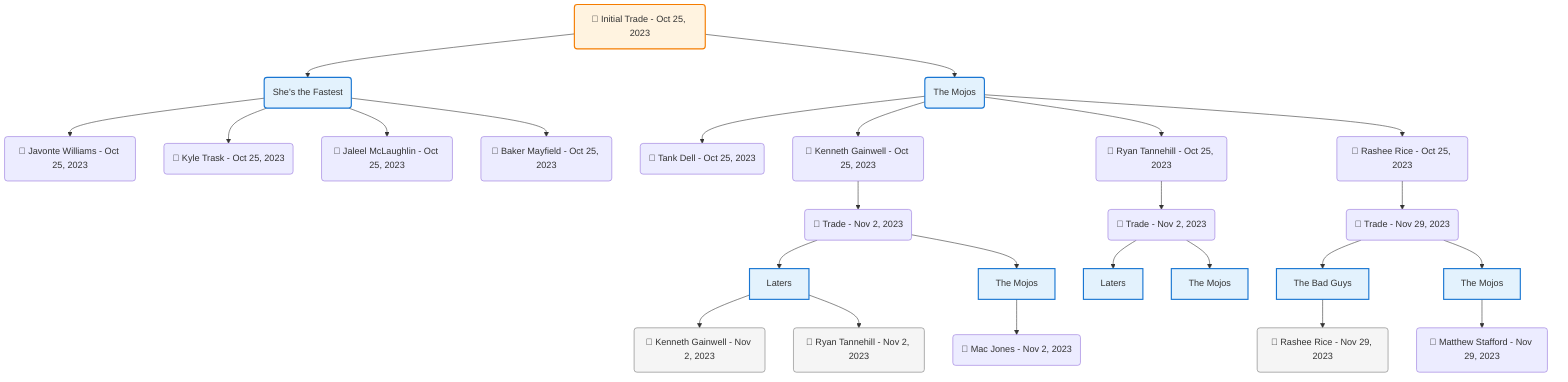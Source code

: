 flowchart TD

    TRADE_MAIN("🔄 Initial Trade - Oct 25, 2023")
    TEAM_1("She's the Fastest")
    TEAM_2("The Mojos")
    NODE_abb27bac-a973-4273-810d-2332957c8bd0("🔄 Javonte Williams - Oct 25, 2023")
    NODE_f7ba52f4-c763-4dae-9224-5ba660a0d846("🔄 Tank Dell - Oct 25, 2023")
    NODE_b65ea616-b0a5-4389-ac15-91b72b882d0b("🔄 Kyle Trask - Oct 25, 2023")
    NODE_c3f8c939-c306-41aa-9429-9ff33a4ac5c2("🔄 Jaleel McLaughlin - Oct 25, 2023")
    NODE_79d9d2aa-9fe9-48f4-b877-ae9a93d8b929("🔄 Baker Mayfield - Oct 25, 2023")
    NODE_5c25541e-5064-459d-a622-cb818cfedf30("🔄 Kenneth Gainwell - Oct 25, 2023")
    TRADE_225f6db7-223a-4203-9a51-86d1e932f19e_3("🔄 Trade - Nov 2, 2023")
    TEAM_825928a9-7194-43aa-b7ae-fc78c2510b16_4["Laters"]
    NODE_ed7a7ed2-d1dc-413f-b9e4-8ed0383fb7d6("🔄 Kenneth Gainwell - Nov 2, 2023")
    NODE_15dc9c6e-a036-4615-8797-acc03b8d756b("🔄 Ryan Tannehill - Nov 2, 2023")
    TEAM_bbe2d0ad-54cf-4c22-be82-b2a5f262a157_5["The Mojos"]
    NODE_6bf70f05-bf44-4d2e-83c5-3b40e0bcdc76("🔄 Mac Jones - Nov 2, 2023")
    NODE_4fe1093d-af7d-417d-97f2-d5263924f64a("🔄 Ryan Tannehill - Oct 25, 2023")
    TRADE_225f6db7-223a-4203-9a51-86d1e932f19e_6("🔄 Trade - Nov 2, 2023")
    TEAM_825928a9-7194-43aa-b7ae-fc78c2510b16_7["Laters"]
    TEAM_bbe2d0ad-54cf-4c22-be82-b2a5f262a157_8["The Mojos"]
    NODE_401b25f2-b2c2-414e-84c6-ff9476a8742a("🔄 Rashee Rice - Oct 25, 2023")
    TRADE_62634ff0-3d16-4282-8f79-a9f1196efc21_9("🔄 Trade - Nov 29, 2023")
    TEAM_b2220d1a-ff75-4622-9757-09978901110f_10["The Bad Guys"]
    NODE_c4806233-251a-437a-9abc-e2a72f32f889("🔄 Rashee Rice - Nov 29, 2023")
    TEAM_bbe2d0ad-54cf-4c22-be82-b2a5f262a157_11["The Mojos"]
    NODE_c738fe8d-abde-456c-8a18-dbc87e617395("🔄 Matthew Stafford - Nov 29, 2023")

    TRADE_MAIN --> TEAM_1
    TRADE_MAIN --> TEAM_2
    TEAM_1 --> NODE_abb27bac-a973-4273-810d-2332957c8bd0
    TEAM_2 --> NODE_f7ba52f4-c763-4dae-9224-5ba660a0d846
    TEAM_1 --> NODE_b65ea616-b0a5-4389-ac15-91b72b882d0b
    TEAM_1 --> NODE_c3f8c939-c306-41aa-9429-9ff33a4ac5c2
    TEAM_1 --> NODE_79d9d2aa-9fe9-48f4-b877-ae9a93d8b929
    TEAM_2 --> NODE_5c25541e-5064-459d-a622-cb818cfedf30
    NODE_5c25541e-5064-459d-a622-cb818cfedf30 --> TRADE_225f6db7-223a-4203-9a51-86d1e932f19e_3
    TRADE_225f6db7-223a-4203-9a51-86d1e932f19e_3 --> TEAM_825928a9-7194-43aa-b7ae-fc78c2510b16_4
    TEAM_825928a9-7194-43aa-b7ae-fc78c2510b16_4 --> NODE_ed7a7ed2-d1dc-413f-b9e4-8ed0383fb7d6
    TEAM_825928a9-7194-43aa-b7ae-fc78c2510b16_4 --> NODE_15dc9c6e-a036-4615-8797-acc03b8d756b
    TRADE_225f6db7-223a-4203-9a51-86d1e932f19e_3 --> TEAM_bbe2d0ad-54cf-4c22-be82-b2a5f262a157_5
    TEAM_bbe2d0ad-54cf-4c22-be82-b2a5f262a157_5 --> NODE_6bf70f05-bf44-4d2e-83c5-3b40e0bcdc76
    TEAM_2 --> NODE_4fe1093d-af7d-417d-97f2-d5263924f64a
    NODE_4fe1093d-af7d-417d-97f2-d5263924f64a --> TRADE_225f6db7-223a-4203-9a51-86d1e932f19e_6
    TRADE_225f6db7-223a-4203-9a51-86d1e932f19e_6 --> TEAM_825928a9-7194-43aa-b7ae-fc78c2510b16_7
    TRADE_225f6db7-223a-4203-9a51-86d1e932f19e_6 --> TEAM_bbe2d0ad-54cf-4c22-be82-b2a5f262a157_8
    TEAM_2 --> NODE_401b25f2-b2c2-414e-84c6-ff9476a8742a
    NODE_401b25f2-b2c2-414e-84c6-ff9476a8742a --> TRADE_62634ff0-3d16-4282-8f79-a9f1196efc21_9
    TRADE_62634ff0-3d16-4282-8f79-a9f1196efc21_9 --> TEAM_b2220d1a-ff75-4622-9757-09978901110f_10
    TEAM_b2220d1a-ff75-4622-9757-09978901110f_10 --> NODE_c4806233-251a-437a-9abc-e2a72f32f889
    TRADE_62634ff0-3d16-4282-8f79-a9f1196efc21_9 --> TEAM_bbe2d0ad-54cf-4c22-be82-b2a5f262a157_11
    TEAM_bbe2d0ad-54cf-4c22-be82-b2a5f262a157_11 --> NODE_c738fe8d-abde-456c-8a18-dbc87e617395

    %% Node styling
    classDef teamNode fill:#e3f2fd,stroke:#1976d2,stroke-width:2px
    classDef tradeNode fill:#fff3e0,stroke:#f57c00,stroke-width:2px
    classDef playerNode fill:#f3e5f5,stroke:#7b1fa2,stroke-width:1px
    classDef nonRootPlayerNode fill:#f5f5f5,stroke:#757575,stroke-width:1px
    classDef endNode fill:#ffebee,stroke:#c62828,stroke-width:2px
    classDef waiverNode fill:#e8f5e8,stroke:#388e3c,stroke-width:2px
    classDef championshipNode fill:#fff9c4,stroke:#f57f17,stroke-width:3px

    class TEAM_1,TEAM_2,TEAM_825928a9-7194-43aa-b7ae-fc78c2510b16_4,TEAM_bbe2d0ad-54cf-4c22-be82-b2a5f262a157_5,TEAM_825928a9-7194-43aa-b7ae-fc78c2510b16_7,TEAM_bbe2d0ad-54cf-4c22-be82-b2a5f262a157_8,TEAM_b2220d1a-ff75-4622-9757-09978901110f_10,TEAM_bbe2d0ad-54cf-4c22-be82-b2a5f262a157_11 teamNode
    class NODE_ed7a7ed2-d1dc-413f-b9e4-8ed0383fb7d6,NODE_15dc9c6e-a036-4615-8797-acc03b8d756b,NODE_c4806233-251a-437a-9abc-e2a72f32f889 nonRootPlayerNode
    class TRADE_MAIN tradeNode
